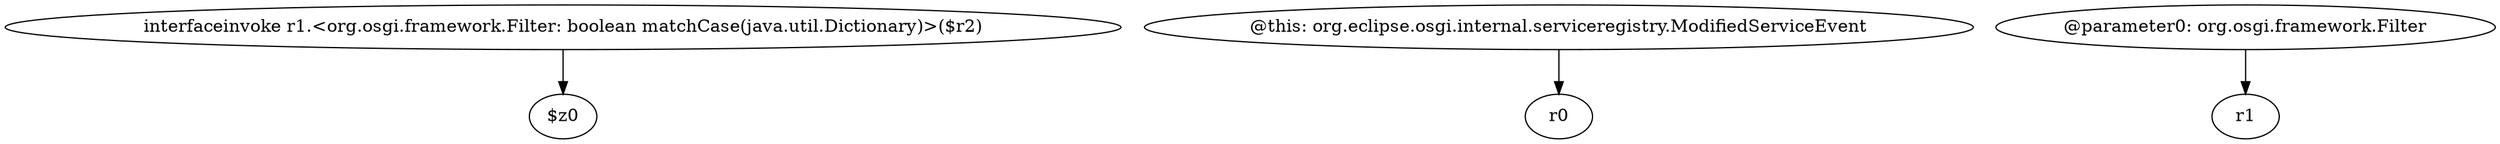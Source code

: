 digraph g {
0[label="interfaceinvoke r1.<org.osgi.framework.Filter: boolean matchCase(java.util.Dictionary)>($r2)"]
1[label="$z0"]
0->1[label=""]
2[label="@this: org.eclipse.osgi.internal.serviceregistry.ModifiedServiceEvent"]
3[label="r0"]
2->3[label=""]
4[label="@parameter0: org.osgi.framework.Filter"]
5[label="r1"]
4->5[label=""]
}